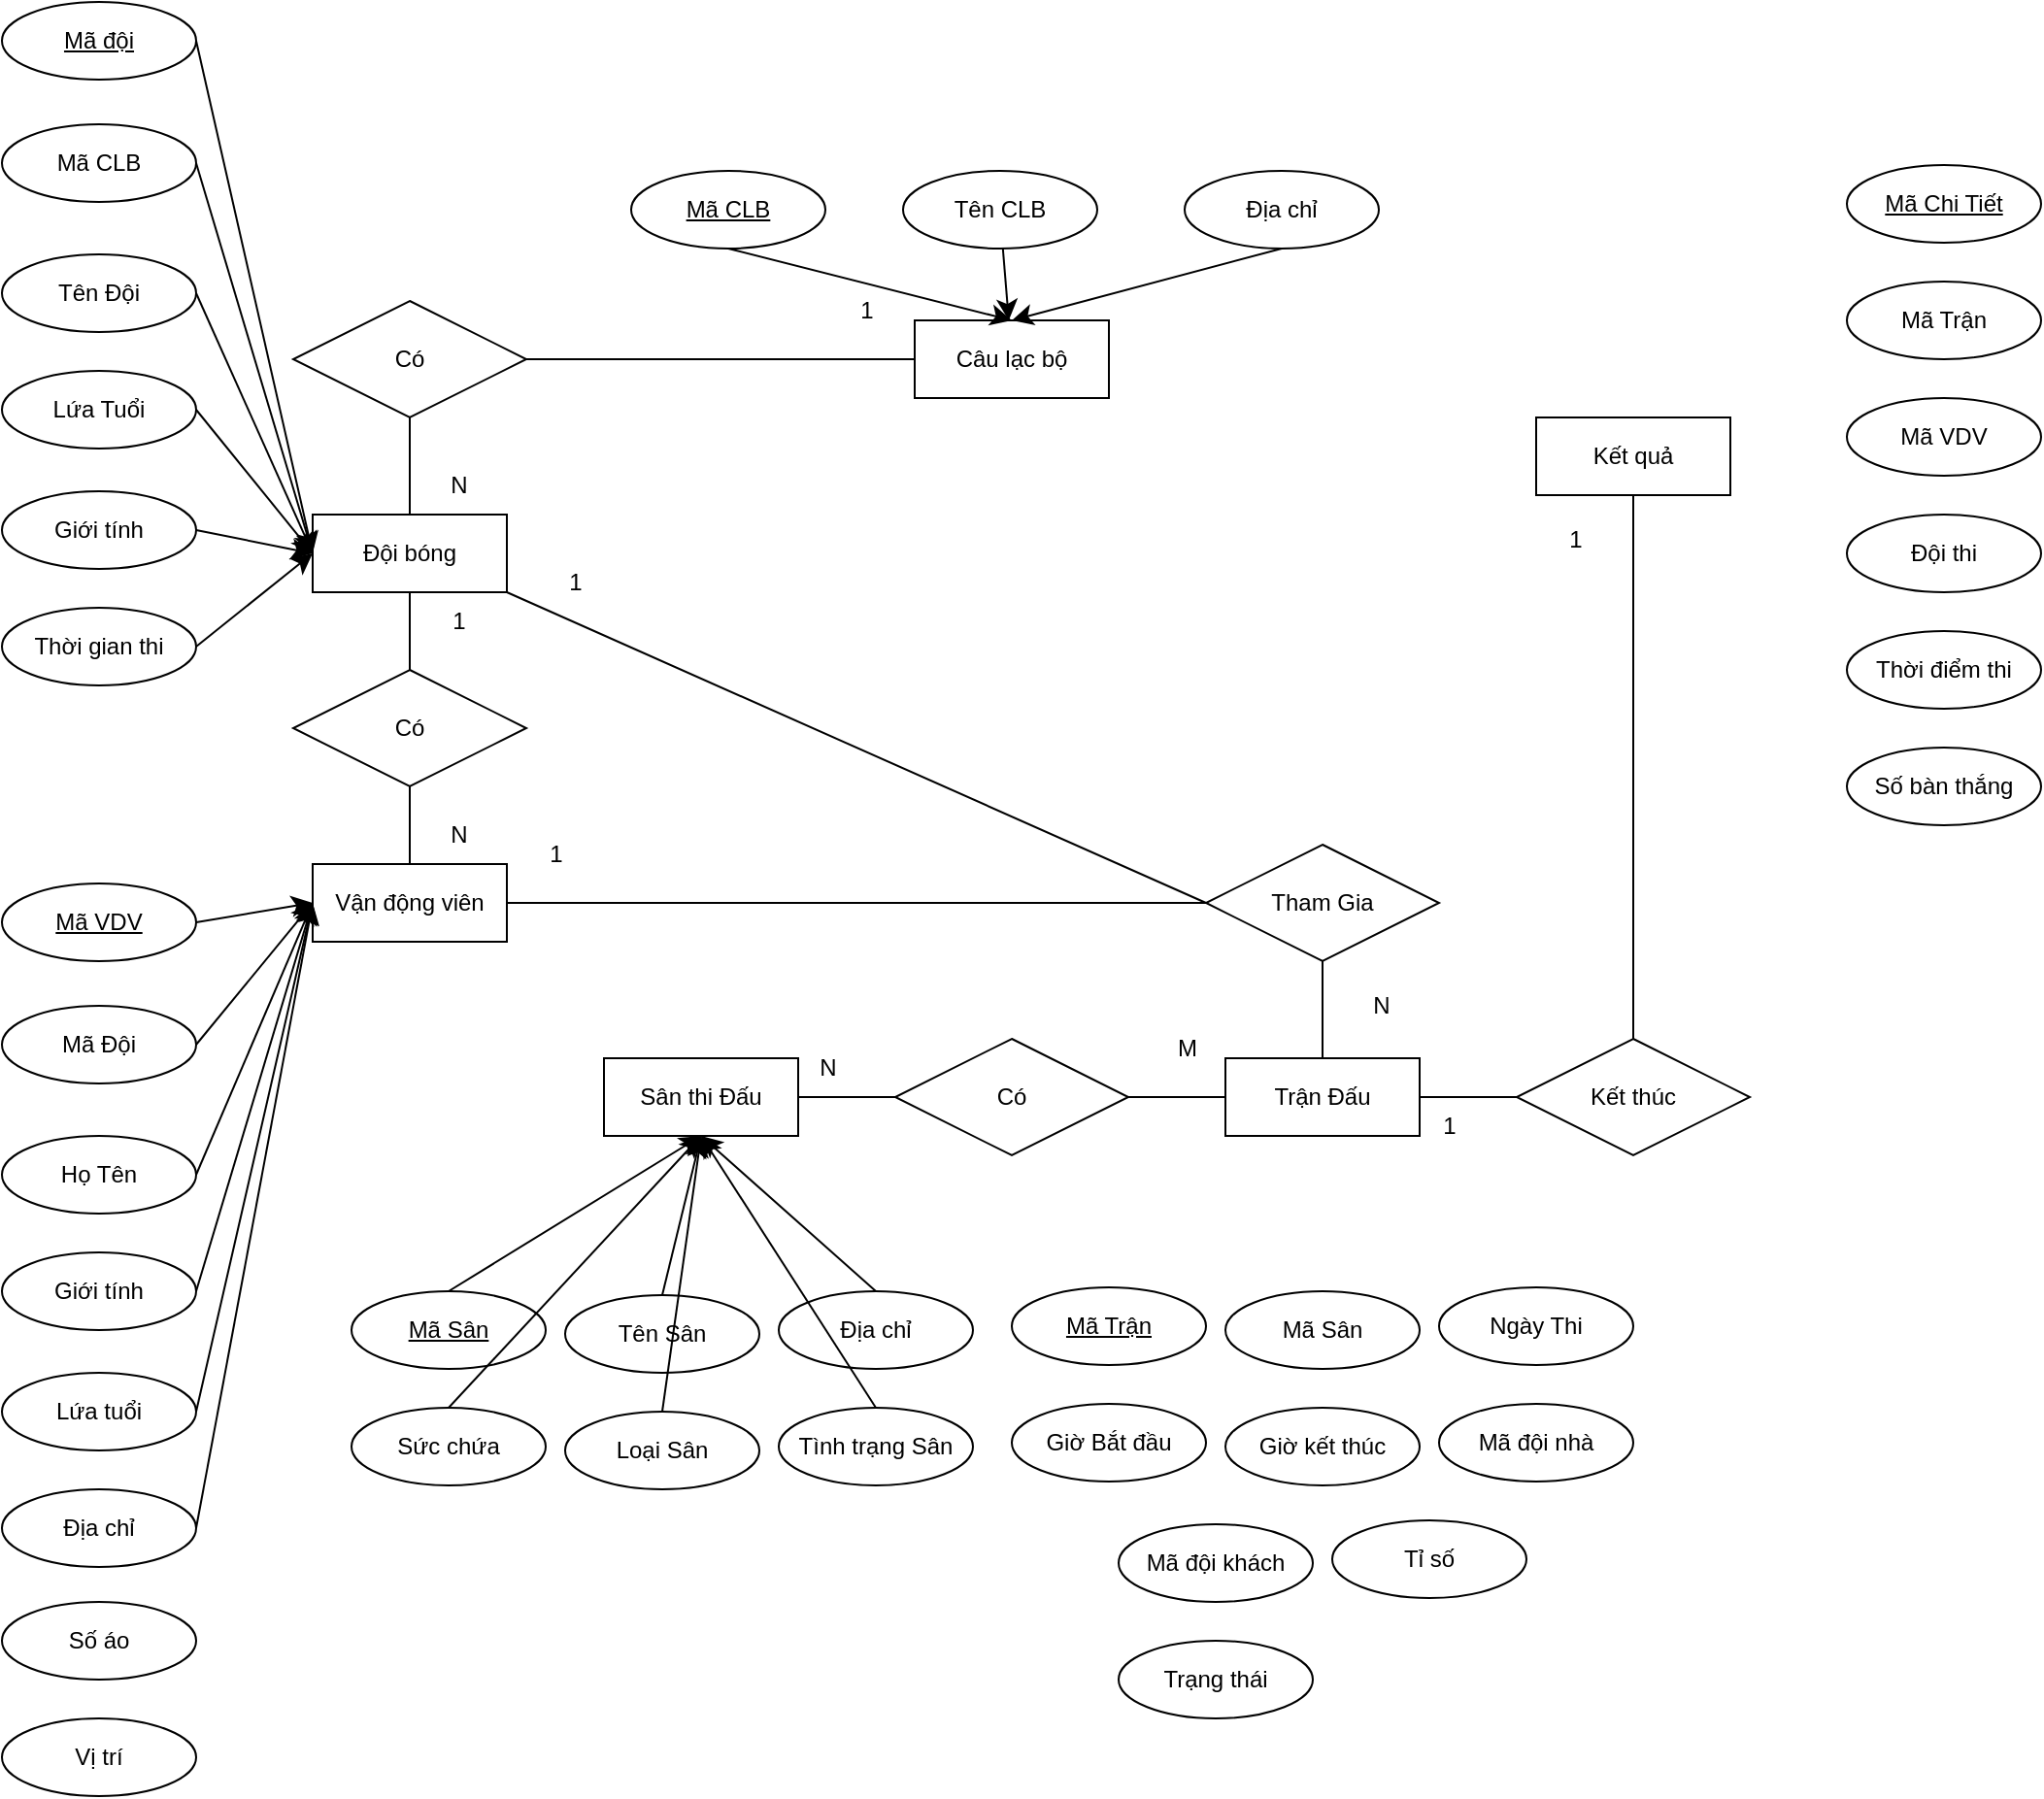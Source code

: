 <mxfile version="26.2.9">
  <diagram name="Page-1" id="LJMIocnOtJOFXcC34Mre">
    <mxGraphModel dx="1276" dy="1585" grid="1" gridSize="10" guides="1" tooltips="1" connect="1" arrows="1" fold="1" page="1" pageScale="1" pageWidth="850" pageHeight="1100" math="0" shadow="0">
      <root>
        <mxCell id="0" />
        <mxCell id="1" parent="0" />
        <mxCell id="Qqn3T_knoZ8Ydlienqm9-2" value="Câu lạc bộ" style="whiteSpace=wrap;html=1;align=center;" parent="1" vertex="1">
          <mxGeometry x="340" y="100" width="100" height="40" as="geometry" />
        </mxCell>
        <mxCell id="Qqn3T_knoZ8Ydlienqm9-3" value="Đội bóng" style="whiteSpace=wrap;html=1;align=center;" parent="1" vertex="1">
          <mxGeometry x="30" y="200" width="100" height="40" as="geometry" />
        </mxCell>
        <mxCell id="Qqn3T_knoZ8Ydlienqm9-4" value="Vận động viên" style="whiteSpace=wrap;html=1;align=center;" parent="1" vertex="1">
          <mxGeometry x="30" y="380" width="100" height="40" as="geometry" />
        </mxCell>
        <mxCell id="Qqn3T_knoZ8Ydlienqm9-5" value="Sân thi Đấu" style="whiteSpace=wrap;html=1;align=center;" parent="1" vertex="1">
          <mxGeometry x="180" y="480" width="100" height="40" as="geometry" />
        </mxCell>
        <mxCell id="Qqn3T_knoZ8Ydlienqm9-6" value="Trận Đấu" style="whiteSpace=wrap;html=1;align=center;" parent="1" vertex="1">
          <mxGeometry x="500" y="480" width="100" height="40" as="geometry" />
        </mxCell>
        <mxCell id="Qqn3T_knoZ8Ydlienqm9-7" value="Kết quả" style="whiteSpace=wrap;html=1;align=center;" parent="1" vertex="1">
          <mxGeometry x="660" y="150" width="100" height="40" as="geometry" />
        </mxCell>
        <mxCell id="Qqn3T_knoZ8Ydlienqm9-10" value="Có" style="shape=rhombus;perimeter=rhombusPerimeter;whiteSpace=wrap;html=1;align=center;" parent="1" vertex="1">
          <mxGeometry x="20" y="90" width="120" height="60" as="geometry" />
        </mxCell>
        <mxCell id="Qqn3T_knoZ8Ydlienqm9-11" value="Có" style="shape=rhombus;perimeter=rhombusPerimeter;whiteSpace=wrap;html=1;align=center;" parent="1" vertex="1">
          <mxGeometry x="20" y="280" width="120" height="60" as="geometry" />
        </mxCell>
        <mxCell id="Qqn3T_knoZ8Ydlienqm9-12" value="Có" style="shape=rhombus;perimeter=rhombusPerimeter;whiteSpace=wrap;html=1;align=center;" parent="1" vertex="1">
          <mxGeometry x="330" y="470" width="120" height="60" as="geometry" />
        </mxCell>
        <mxCell id="Qqn3T_knoZ8Ydlienqm9-13" value="Tham Gia" style="shape=rhombus;perimeter=rhombusPerimeter;whiteSpace=wrap;html=1;align=center;" parent="1" vertex="1">
          <mxGeometry x="490" y="370" width="120" height="60" as="geometry" />
        </mxCell>
        <mxCell id="Qqn3T_knoZ8Ydlienqm9-14" value="Kết thúc" style="shape=rhombus;perimeter=rhombusPerimeter;whiteSpace=wrap;html=1;align=center;" parent="1" vertex="1">
          <mxGeometry x="650" y="470" width="120" height="60" as="geometry" />
        </mxCell>
        <mxCell id="Qqn3T_knoZ8Ydlienqm9-15" value="" style="endArrow=none;html=1;rounded=0;exitX=1;exitY=0.5;exitDx=0;exitDy=0;entryX=0;entryY=0.5;entryDx=0;entryDy=0;" parent="1" source="Qqn3T_knoZ8Ydlienqm9-10" target="Qqn3T_knoZ8Ydlienqm9-2" edge="1">
          <mxGeometry relative="1" as="geometry">
            <mxPoint x="460" y="320" as="sourcePoint" />
            <mxPoint x="620" y="320" as="targetPoint" />
          </mxGeometry>
        </mxCell>
        <mxCell id="Qqn3T_knoZ8Ydlienqm9-16" value="1" style="text;html=1;align=center;verticalAlign=middle;resizable=0;points=[];autosize=1;strokeColor=none;fillColor=none;" parent="1" vertex="1">
          <mxGeometry x="300" y="80" width="30" height="30" as="geometry" />
        </mxCell>
        <mxCell id="Qqn3T_knoZ8Ydlienqm9-17" value="" style="endArrow=none;html=1;rounded=0;exitX=0.5;exitY=1;exitDx=0;exitDy=0;entryX=0.5;entryY=0;entryDx=0;entryDy=0;" parent="1" source="Qqn3T_knoZ8Ydlienqm9-10" target="Qqn3T_knoZ8Ydlienqm9-3" edge="1">
          <mxGeometry relative="1" as="geometry">
            <mxPoint x="470" y="370" as="sourcePoint" />
            <mxPoint x="630" y="370" as="targetPoint" />
          </mxGeometry>
        </mxCell>
        <mxCell id="Qqn3T_knoZ8Ydlienqm9-18" value="N" style="text;html=1;align=center;verticalAlign=middle;resizable=0;points=[];autosize=1;strokeColor=none;fillColor=none;" parent="1" vertex="1">
          <mxGeometry x="90" y="170" width="30" height="30" as="geometry" />
        </mxCell>
        <mxCell id="Qqn3T_knoZ8Ydlienqm9-19" value="" style="endArrow=none;html=1;rounded=0;exitX=0.5;exitY=1;exitDx=0;exitDy=0;" parent="1" source="Qqn3T_knoZ8Ydlienqm9-3" target="Qqn3T_knoZ8Ydlienqm9-11" edge="1">
          <mxGeometry relative="1" as="geometry">
            <mxPoint x="470" y="370" as="sourcePoint" />
            <mxPoint x="630" y="370" as="targetPoint" />
          </mxGeometry>
        </mxCell>
        <mxCell id="Qqn3T_knoZ8Ydlienqm9-20" value="1" style="text;html=1;align=center;verticalAlign=middle;resizable=0;points=[];autosize=1;strokeColor=none;fillColor=none;" parent="1" vertex="1">
          <mxGeometry x="90" y="240" width="30" height="30" as="geometry" />
        </mxCell>
        <mxCell id="Qqn3T_knoZ8Ydlienqm9-22" value="" style="endArrow=none;html=1;rounded=0;exitX=0.5;exitY=1;exitDx=0;exitDy=0;entryX=0.5;entryY=0;entryDx=0;entryDy=0;" parent="1" source="Qqn3T_knoZ8Ydlienqm9-11" target="Qqn3T_knoZ8Ydlienqm9-4" edge="1">
          <mxGeometry relative="1" as="geometry">
            <mxPoint x="470" y="370" as="sourcePoint" />
            <mxPoint x="630" y="370" as="targetPoint" />
          </mxGeometry>
        </mxCell>
        <mxCell id="Qqn3T_knoZ8Ydlienqm9-23" value="N" style="text;html=1;align=center;verticalAlign=middle;resizable=0;points=[];autosize=1;strokeColor=none;fillColor=none;" parent="1" vertex="1">
          <mxGeometry x="90" y="350" width="30" height="30" as="geometry" />
        </mxCell>
        <mxCell id="Qqn3T_knoZ8Ydlienqm9-24" value="" style="endArrow=none;html=1;rounded=0;exitX=1;exitY=0.5;exitDx=0;exitDy=0;entryX=0;entryY=0.5;entryDx=0;entryDy=0;" parent="1" source="Qqn3T_knoZ8Ydlienqm9-5" target="Qqn3T_knoZ8Ydlienqm9-12" edge="1">
          <mxGeometry relative="1" as="geometry">
            <mxPoint x="460" y="320" as="sourcePoint" />
            <mxPoint x="620" y="320" as="targetPoint" />
          </mxGeometry>
        </mxCell>
        <mxCell id="Qqn3T_knoZ8Ydlienqm9-25" value="N" style="text;html=1;align=center;verticalAlign=middle;resizable=0;points=[];autosize=1;strokeColor=none;fillColor=none;" parent="1" vertex="1">
          <mxGeometry x="280" y="470" width="30" height="30" as="geometry" />
        </mxCell>
        <mxCell id="Qqn3T_knoZ8Ydlienqm9-26" value="" style="endArrow=none;html=1;rounded=0;exitX=1;exitY=0.5;exitDx=0;exitDy=0;entryX=0;entryY=0.5;entryDx=0;entryDy=0;" parent="1" source="Qqn3T_knoZ8Ydlienqm9-12" target="Qqn3T_knoZ8Ydlienqm9-6" edge="1">
          <mxGeometry relative="1" as="geometry">
            <mxPoint x="460" y="320" as="sourcePoint" />
            <mxPoint x="620" y="320" as="targetPoint" />
          </mxGeometry>
        </mxCell>
        <mxCell id="Qqn3T_knoZ8Ydlienqm9-27" value="M" style="text;html=1;align=center;verticalAlign=middle;resizable=0;points=[];autosize=1;strokeColor=none;fillColor=none;" parent="1" vertex="1">
          <mxGeometry x="465" y="460" width="30" height="30" as="geometry" />
        </mxCell>
        <mxCell id="Qqn3T_knoZ8Ydlienqm9-28" value="" style="endArrow=none;html=1;rounded=0;exitX=1;exitY=0.5;exitDx=0;exitDy=0;entryX=0;entryY=0.5;entryDx=0;entryDy=0;" parent="1" source="Qqn3T_knoZ8Ydlienqm9-6" target="Qqn3T_knoZ8Ydlienqm9-14" edge="1">
          <mxGeometry relative="1" as="geometry">
            <mxPoint x="510" y="320" as="sourcePoint" />
            <mxPoint x="670" y="320" as="targetPoint" />
          </mxGeometry>
        </mxCell>
        <mxCell id="Qqn3T_knoZ8Ydlienqm9-29" value="" style="endArrow=none;html=1;rounded=0;exitX=0.5;exitY=1;exitDx=0;exitDy=0;" parent="1" source="Qqn3T_knoZ8Ydlienqm9-7" target="Qqn3T_knoZ8Ydlienqm9-14" edge="1">
          <mxGeometry relative="1" as="geometry">
            <mxPoint x="510" y="320" as="sourcePoint" />
            <mxPoint x="670" y="320" as="targetPoint" />
          </mxGeometry>
        </mxCell>
        <mxCell id="Qqn3T_knoZ8Ydlienqm9-30" value="1" style="text;html=1;align=center;verticalAlign=middle;resizable=0;points=[];autosize=1;strokeColor=none;fillColor=none;" parent="1" vertex="1">
          <mxGeometry x="600" y="500" width="30" height="30" as="geometry" />
        </mxCell>
        <mxCell id="Qqn3T_knoZ8Ydlienqm9-31" value="1" style="text;html=1;align=center;verticalAlign=middle;resizable=0;points=[];autosize=1;strokeColor=none;fillColor=none;" parent="1" vertex="1">
          <mxGeometry x="665" y="198" width="30" height="30" as="geometry" />
        </mxCell>
        <mxCell id="Qqn3T_knoZ8Ydlienqm9-32" value="" style="endArrow=none;html=1;rounded=0;exitX=1;exitY=0.5;exitDx=0;exitDy=0;entryX=0;entryY=0.5;entryDx=0;entryDy=0;" parent="1" source="Qqn3T_knoZ8Ydlienqm9-4" target="Qqn3T_knoZ8Ydlienqm9-13" edge="1">
          <mxGeometry relative="1" as="geometry">
            <mxPoint x="360" y="160" as="sourcePoint" />
            <mxPoint x="520" y="160" as="targetPoint" />
          </mxGeometry>
        </mxCell>
        <mxCell id="Qqn3T_knoZ8Ydlienqm9-34" value="1" style="text;html=1;align=center;verticalAlign=middle;resizable=0;points=[];autosize=1;strokeColor=none;fillColor=none;" parent="1" vertex="1">
          <mxGeometry x="140" y="360" width="30" height="30" as="geometry" />
        </mxCell>
        <mxCell id="Qqn3T_knoZ8Ydlienqm9-35" value="" style="endArrow=none;html=1;rounded=0;exitX=0.5;exitY=1;exitDx=0;exitDy=0;entryX=0.5;entryY=0;entryDx=0;entryDy=0;" parent="1" source="Qqn3T_knoZ8Ydlienqm9-13" target="Qqn3T_knoZ8Ydlienqm9-6" edge="1">
          <mxGeometry relative="1" as="geometry">
            <mxPoint x="360" y="160" as="sourcePoint" />
            <mxPoint x="520" y="160" as="targetPoint" />
          </mxGeometry>
        </mxCell>
        <mxCell id="Qqn3T_knoZ8Ydlienqm9-37" value="N" style="text;html=1;align=center;verticalAlign=middle;resizable=0;points=[];autosize=1;strokeColor=none;fillColor=none;" parent="1" vertex="1">
          <mxGeometry x="565" y="438" width="30" height="30" as="geometry" />
        </mxCell>
        <mxCell id="Qqn3T_knoZ8Ydlienqm9-38" value="" style="endArrow=none;html=1;rounded=0;exitX=1;exitY=1;exitDx=0;exitDy=0;entryX=0;entryY=0.5;entryDx=0;entryDy=0;" parent="1" source="Qqn3T_knoZ8Ydlienqm9-3" target="Qqn3T_knoZ8Ydlienqm9-13" edge="1">
          <mxGeometry relative="1" as="geometry">
            <mxPoint x="360" y="310" as="sourcePoint" />
            <mxPoint x="520" y="310" as="targetPoint" />
          </mxGeometry>
        </mxCell>
        <mxCell id="Qqn3T_knoZ8Ydlienqm9-39" value="1" style="text;html=1;align=center;verticalAlign=middle;resizable=0;points=[];autosize=1;strokeColor=none;fillColor=none;" parent="1" vertex="1">
          <mxGeometry x="150" y="220" width="30" height="30" as="geometry" />
        </mxCell>
        <mxCell id="elkfzXepQZMupCXeGVAJ-6" style="edgeStyle=none;curved=1;rounded=0;orthogonalLoop=1;jettySize=auto;html=1;exitX=0.5;exitY=1;exitDx=0;exitDy=0;entryX=0.5;entryY=0;entryDx=0;entryDy=0;fontSize=12;startSize=8;endSize=8;" edge="1" parent="1" source="elkfzXepQZMupCXeGVAJ-1" target="Qqn3T_knoZ8Ydlienqm9-2">
          <mxGeometry relative="1" as="geometry" />
        </mxCell>
        <mxCell id="elkfzXepQZMupCXeGVAJ-1" value="&lt;u&gt;Mã CLB&lt;/u&gt;" style="ellipse;whiteSpace=wrap;html=1;align=center;" vertex="1" parent="1">
          <mxGeometry x="194" y="23" width="100" height="40" as="geometry" />
        </mxCell>
        <mxCell id="elkfzXepQZMupCXeGVAJ-7" style="edgeStyle=none;curved=1;rounded=0;orthogonalLoop=1;jettySize=auto;html=1;fontSize=12;startSize=8;endSize=8;" edge="1" parent="1" source="elkfzXepQZMupCXeGVAJ-2" target="Qqn3T_knoZ8Ydlienqm9-2">
          <mxGeometry relative="1" as="geometry" />
        </mxCell>
        <mxCell id="elkfzXepQZMupCXeGVAJ-2" value="Tên CLB" style="ellipse;whiteSpace=wrap;html=1;align=center;" vertex="1" parent="1">
          <mxGeometry x="334" y="23" width="100" height="40" as="geometry" />
        </mxCell>
        <mxCell id="elkfzXepQZMupCXeGVAJ-10" style="edgeStyle=none;curved=1;rounded=0;orthogonalLoop=1;jettySize=auto;html=1;exitX=0.5;exitY=1;exitDx=0;exitDy=0;entryX=0.5;entryY=0;entryDx=0;entryDy=0;fontSize=12;startSize=8;endSize=8;" edge="1" parent="1" source="elkfzXepQZMupCXeGVAJ-3" target="Qqn3T_knoZ8Ydlienqm9-2">
          <mxGeometry relative="1" as="geometry" />
        </mxCell>
        <mxCell id="elkfzXepQZMupCXeGVAJ-3" value="Địa chỉ" style="ellipse;whiteSpace=wrap;html=1;align=center;" vertex="1" parent="1">
          <mxGeometry x="479" y="23" width="100" height="40" as="geometry" />
        </mxCell>
        <mxCell id="elkfzXepQZMupCXeGVAJ-18" style="edgeStyle=none;curved=1;rounded=0;orthogonalLoop=1;jettySize=auto;html=1;exitX=1;exitY=0.5;exitDx=0;exitDy=0;fontSize=12;startSize=8;endSize=8;" edge="1" parent="1" source="elkfzXepQZMupCXeGVAJ-11">
          <mxGeometry relative="1" as="geometry">
            <mxPoint x="30" y="220" as="targetPoint" />
          </mxGeometry>
        </mxCell>
        <mxCell id="elkfzXepQZMupCXeGVAJ-11" value="Mã CLB" style="ellipse;whiteSpace=wrap;html=1;align=center;" vertex="1" parent="1">
          <mxGeometry x="-130" y="-1" width="100" height="40" as="geometry" />
        </mxCell>
        <mxCell id="elkfzXepQZMupCXeGVAJ-17" style="edgeStyle=none;curved=1;rounded=0;orthogonalLoop=1;jettySize=auto;html=1;exitX=1;exitY=0.5;exitDx=0;exitDy=0;entryX=0;entryY=0.5;entryDx=0;entryDy=0;fontSize=12;startSize=8;endSize=8;" edge="1" parent="1" source="elkfzXepQZMupCXeGVAJ-12" target="Qqn3T_knoZ8Ydlienqm9-3">
          <mxGeometry relative="1" as="geometry" />
        </mxCell>
        <mxCell id="elkfzXepQZMupCXeGVAJ-12" value="Mã đội" style="ellipse;whiteSpace=wrap;html=1;align=center;fontStyle=4;" vertex="1" parent="1">
          <mxGeometry x="-130" y="-64" width="100" height="40" as="geometry" />
        </mxCell>
        <mxCell id="elkfzXepQZMupCXeGVAJ-19" style="edgeStyle=none;curved=1;rounded=0;orthogonalLoop=1;jettySize=auto;html=1;exitX=1;exitY=0.5;exitDx=0;exitDy=0;fontSize=12;startSize=8;endSize=8;" edge="1" parent="1" source="elkfzXepQZMupCXeGVAJ-13">
          <mxGeometry relative="1" as="geometry">
            <mxPoint x="30" y="220" as="targetPoint" />
          </mxGeometry>
        </mxCell>
        <mxCell id="elkfzXepQZMupCXeGVAJ-13" value="Tên Đội" style="ellipse;whiteSpace=wrap;html=1;align=center;" vertex="1" parent="1">
          <mxGeometry x="-130" y="66" width="100" height="40" as="geometry" />
        </mxCell>
        <mxCell id="elkfzXepQZMupCXeGVAJ-20" style="edgeStyle=none;curved=1;rounded=0;orthogonalLoop=1;jettySize=auto;html=1;exitX=1;exitY=0.5;exitDx=0;exitDy=0;fontSize=12;startSize=8;endSize=8;" edge="1" parent="1" source="elkfzXepQZMupCXeGVAJ-14">
          <mxGeometry relative="1" as="geometry">
            <mxPoint x="30" y="220" as="targetPoint" />
          </mxGeometry>
        </mxCell>
        <mxCell id="elkfzXepQZMupCXeGVAJ-14" value="Lứa Tuổi" style="ellipse;whiteSpace=wrap;html=1;align=center;" vertex="1" parent="1">
          <mxGeometry x="-130" y="126" width="100" height="40" as="geometry" />
        </mxCell>
        <mxCell id="elkfzXepQZMupCXeGVAJ-21" style="edgeStyle=none;curved=1;rounded=0;orthogonalLoop=1;jettySize=auto;html=1;exitX=1;exitY=0.5;exitDx=0;exitDy=0;fontSize=12;startSize=8;endSize=8;" edge="1" parent="1" source="elkfzXepQZMupCXeGVAJ-15">
          <mxGeometry relative="1" as="geometry">
            <mxPoint x="30" y="220" as="targetPoint" />
          </mxGeometry>
        </mxCell>
        <mxCell id="elkfzXepQZMupCXeGVAJ-15" value="Giới tính" style="ellipse;whiteSpace=wrap;html=1;align=center;" vertex="1" parent="1">
          <mxGeometry x="-130" y="188" width="100" height="40" as="geometry" />
        </mxCell>
        <mxCell id="elkfzXepQZMupCXeGVAJ-22" style="edgeStyle=none;curved=1;rounded=0;orthogonalLoop=1;jettySize=auto;html=1;exitX=1;exitY=0.5;exitDx=0;exitDy=0;fontSize=12;startSize=8;endSize=8;" edge="1" parent="1" source="elkfzXepQZMupCXeGVAJ-16">
          <mxGeometry relative="1" as="geometry">
            <mxPoint x="30" y="220" as="targetPoint" />
          </mxGeometry>
        </mxCell>
        <mxCell id="elkfzXepQZMupCXeGVAJ-16" value="Thời gian thi" style="ellipse;whiteSpace=wrap;html=1;align=center;" vertex="1" parent="1">
          <mxGeometry x="-130" y="248" width="100" height="40" as="geometry" />
        </mxCell>
        <mxCell id="elkfzXepQZMupCXeGVAJ-32" style="edgeStyle=none;curved=1;rounded=0;orthogonalLoop=1;jettySize=auto;html=1;exitX=1;exitY=0.5;exitDx=0;exitDy=0;fontSize=12;startSize=8;endSize=8;" edge="1" parent="1" source="elkfzXepQZMupCXeGVAJ-23">
          <mxGeometry relative="1" as="geometry">
            <mxPoint x="30" y="400" as="targetPoint" />
          </mxGeometry>
        </mxCell>
        <mxCell id="elkfzXepQZMupCXeGVAJ-23" value="Mã Đội" style="ellipse;whiteSpace=wrap;html=1;align=center;" vertex="1" parent="1">
          <mxGeometry x="-130" y="453" width="100" height="40" as="geometry" />
        </mxCell>
        <mxCell id="elkfzXepQZMupCXeGVAJ-31" style="edgeStyle=none;curved=1;rounded=0;orthogonalLoop=1;jettySize=auto;html=1;exitX=1;exitY=0.5;exitDx=0;exitDy=0;entryX=0;entryY=0.5;entryDx=0;entryDy=0;fontSize=12;startSize=8;endSize=8;" edge="1" parent="1" source="elkfzXepQZMupCXeGVAJ-24" target="Qqn3T_knoZ8Ydlienqm9-4">
          <mxGeometry relative="1" as="geometry" />
        </mxCell>
        <mxCell id="elkfzXepQZMupCXeGVAJ-24" value="Mã VDV" style="ellipse;whiteSpace=wrap;html=1;align=center;fontStyle=4;" vertex="1" parent="1">
          <mxGeometry x="-130" y="390" width="100" height="40" as="geometry" />
        </mxCell>
        <mxCell id="elkfzXepQZMupCXeGVAJ-33" style="edgeStyle=none;curved=1;rounded=0;orthogonalLoop=1;jettySize=auto;html=1;exitX=1;exitY=0.5;exitDx=0;exitDy=0;entryX=0;entryY=0.5;entryDx=0;entryDy=0;fontSize=12;startSize=8;endSize=8;" edge="1" parent="1" source="elkfzXepQZMupCXeGVAJ-25" target="Qqn3T_knoZ8Ydlienqm9-4">
          <mxGeometry relative="1" as="geometry" />
        </mxCell>
        <mxCell id="elkfzXepQZMupCXeGVAJ-25" value="Họ Tên" style="ellipse;whiteSpace=wrap;html=1;align=center;" vertex="1" parent="1">
          <mxGeometry x="-130" y="520" width="100" height="40" as="geometry" />
        </mxCell>
        <mxCell id="elkfzXepQZMupCXeGVAJ-34" style="edgeStyle=none;curved=1;rounded=0;orthogonalLoop=1;jettySize=auto;html=1;exitX=1;exitY=0.5;exitDx=0;exitDy=0;fontSize=12;startSize=8;endSize=8;" edge="1" parent="1" source="elkfzXepQZMupCXeGVAJ-26">
          <mxGeometry relative="1" as="geometry">
            <mxPoint x="30" y="400" as="targetPoint" />
          </mxGeometry>
        </mxCell>
        <mxCell id="elkfzXepQZMupCXeGVAJ-26" value="Giới tính" style="ellipse;whiteSpace=wrap;html=1;align=center;" vertex="1" parent="1">
          <mxGeometry x="-130" y="580" width="100" height="40" as="geometry" />
        </mxCell>
        <mxCell id="elkfzXepQZMupCXeGVAJ-35" style="edgeStyle=none;curved=1;rounded=0;orthogonalLoop=1;jettySize=auto;html=1;exitX=1;exitY=0.5;exitDx=0;exitDy=0;fontSize=12;startSize=8;endSize=8;" edge="1" parent="1" source="elkfzXepQZMupCXeGVAJ-27">
          <mxGeometry relative="1" as="geometry">
            <mxPoint x="30" y="400" as="targetPoint" />
          </mxGeometry>
        </mxCell>
        <mxCell id="elkfzXepQZMupCXeGVAJ-27" value="Lứa tuổi" style="ellipse;whiteSpace=wrap;html=1;align=center;" vertex="1" parent="1">
          <mxGeometry x="-130" y="642" width="100" height="40" as="geometry" />
        </mxCell>
        <mxCell id="elkfzXepQZMupCXeGVAJ-36" style="edgeStyle=none;curved=1;rounded=0;orthogonalLoop=1;jettySize=auto;html=1;exitX=1;exitY=0.5;exitDx=0;exitDy=0;fontSize=12;startSize=8;endSize=8;" edge="1" parent="1" source="elkfzXepQZMupCXeGVAJ-28">
          <mxGeometry relative="1" as="geometry">
            <mxPoint x="30" y="400" as="targetPoint" />
          </mxGeometry>
        </mxCell>
        <mxCell id="elkfzXepQZMupCXeGVAJ-28" value="Địa chỉ" style="ellipse;whiteSpace=wrap;html=1;align=center;" vertex="1" parent="1">
          <mxGeometry x="-130" y="702" width="100" height="40" as="geometry" />
        </mxCell>
        <mxCell id="elkfzXepQZMupCXeGVAJ-29" value="Số áo" style="ellipse;whiteSpace=wrap;html=1;align=center;" vertex="1" parent="1">
          <mxGeometry x="-130" y="760" width="100" height="40" as="geometry" />
        </mxCell>
        <mxCell id="elkfzXepQZMupCXeGVAJ-30" value="Vị trí" style="ellipse;whiteSpace=wrap;html=1;align=center;" vertex="1" parent="1">
          <mxGeometry x="-130" y="820" width="100" height="40" as="geometry" />
        </mxCell>
        <mxCell id="elkfzXepQZMupCXeGVAJ-43" style="edgeStyle=none;curved=1;rounded=0;orthogonalLoop=1;jettySize=auto;html=1;exitX=0.5;exitY=0;exitDx=0;exitDy=0;entryX=0.5;entryY=1;entryDx=0;entryDy=0;fontSize=12;startSize=8;endSize=8;" edge="1" parent="1" source="elkfzXepQZMupCXeGVAJ-37" target="Qqn3T_knoZ8Ydlienqm9-5">
          <mxGeometry relative="1" as="geometry" />
        </mxCell>
        <mxCell id="elkfzXepQZMupCXeGVAJ-37" value="Mã Sân" style="ellipse;whiteSpace=wrap;html=1;align=center;fontStyle=4;" vertex="1" parent="1">
          <mxGeometry x="50" y="600" width="100" height="40" as="geometry" />
        </mxCell>
        <mxCell id="elkfzXepQZMupCXeGVAJ-44" style="edgeStyle=none;curved=1;rounded=0;orthogonalLoop=1;jettySize=auto;html=1;exitX=0.5;exitY=0;exitDx=0;exitDy=0;fontSize=12;startSize=8;endSize=8;" edge="1" parent="1" source="elkfzXepQZMupCXeGVAJ-38">
          <mxGeometry relative="1" as="geometry">
            <mxPoint x="230" y="520" as="targetPoint" />
          </mxGeometry>
        </mxCell>
        <mxCell id="elkfzXepQZMupCXeGVAJ-38" value="Tên Sân" style="ellipse;whiteSpace=wrap;html=1;align=center;" vertex="1" parent="1">
          <mxGeometry x="160" y="602" width="100" height="40" as="geometry" />
        </mxCell>
        <mxCell id="elkfzXepQZMupCXeGVAJ-48" style="edgeStyle=none;curved=1;rounded=0;orthogonalLoop=1;jettySize=auto;html=1;exitX=0.5;exitY=0;exitDx=0;exitDy=0;fontSize=12;startSize=8;endSize=8;" edge="1" parent="1" source="elkfzXepQZMupCXeGVAJ-39">
          <mxGeometry relative="1" as="geometry">
            <mxPoint x="230" y="520" as="targetPoint" />
          </mxGeometry>
        </mxCell>
        <mxCell id="elkfzXepQZMupCXeGVAJ-39" value="Địa chỉ" style="ellipse;whiteSpace=wrap;html=1;align=center;" vertex="1" parent="1">
          <mxGeometry x="270" y="600" width="100" height="40" as="geometry" />
        </mxCell>
        <mxCell id="elkfzXepQZMupCXeGVAJ-45" style="edgeStyle=none;curved=1;rounded=0;orthogonalLoop=1;jettySize=auto;html=1;exitX=0.5;exitY=0;exitDx=0;exitDy=0;fontSize=12;startSize=8;endSize=8;" edge="1" parent="1" source="elkfzXepQZMupCXeGVAJ-40">
          <mxGeometry relative="1" as="geometry">
            <mxPoint x="230" y="520" as="targetPoint" />
          </mxGeometry>
        </mxCell>
        <mxCell id="elkfzXepQZMupCXeGVAJ-40" value="Sức chứa" style="ellipse;whiteSpace=wrap;html=1;align=center;" vertex="1" parent="1">
          <mxGeometry x="50" y="660" width="100" height="40" as="geometry" />
        </mxCell>
        <mxCell id="elkfzXepQZMupCXeGVAJ-46" style="edgeStyle=none;curved=1;rounded=0;orthogonalLoop=1;jettySize=auto;html=1;exitX=0.5;exitY=0;exitDx=0;exitDy=0;entryX=0.5;entryY=1;entryDx=0;entryDy=0;fontSize=12;startSize=8;endSize=8;" edge="1" parent="1" source="elkfzXepQZMupCXeGVAJ-41" target="Qqn3T_knoZ8Ydlienqm9-5">
          <mxGeometry relative="1" as="geometry" />
        </mxCell>
        <mxCell id="elkfzXepQZMupCXeGVAJ-41" value="Loại Sân" style="ellipse;whiteSpace=wrap;html=1;align=center;" vertex="1" parent="1">
          <mxGeometry x="160" y="662" width="100" height="40" as="geometry" />
        </mxCell>
        <mxCell id="elkfzXepQZMupCXeGVAJ-47" style="edgeStyle=none;curved=1;rounded=0;orthogonalLoop=1;jettySize=auto;html=1;exitX=0.5;exitY=0;exitDx=0;exitDy=0;fontSize=12;startSize=8;endSize=8;" edge="1" parent="1" source="elkfzXepQZMupCXeGVAJ-42">
          <mxGeometry relative="1" as="geometry">
            <mxPoint x="230" y="520" as="targetPoint" />
          </mxGeometry>
        </mxCell>
        <mxCell id="elkfzXepQZMupCXeGVAJ-42" value="Tình trạng Sân" style="ellipse;whiteSpace=wrap;html=1;align=center;" vertex="1" parent="1">
          <mxGeometry x="270" y="660" width="100" height="40" as="geometry" />
        </mxCell>
        <mxCell id="elkfzXepQZMupCXeGVAJ-49" value="Mã Trận" style="ellipse;whiteSpace=wrap;html=1;align=center;fontStyle=4;" vertex="1" parent="1">
          <mxGeometry x="390" y="598" width="100" height="40" as="geometry" />
        </mxCell>
        <mxCell id="elkfzXepQZMupCXeGVAJ-50" value="Mã Sân" style="ellipse;whiteSpace=wrap;html=1;align=center;" vertex="1" parent="1">
          <mxGeometry x="500" y="600" width="100" height="40" as="geometry" />
        </mxCell>
        <mxCell id="elkfzXepQZMupCXeGVAJ-51" value="Ngày Thi" style="ellipse;whiteSpace=wrap;html=1;align=center;" vertex="1" parent="1">
          <mxGeometry x="610" y="598" width="100" height="40" as="geometry" />
        </mxCell>
        <mxCell id="elkfzXepQZMupCXeGVAJ-52" value="Giờ Bắt đầu" style="ellipse;whiteSpace=wrap;html=1;align=center;" vertex="1" parent="1">
          <mxGeometry x="390" y="658" width="100" height="40" as="geometry" />
        </mxCell>
        <mxCell id="elkfzXepQZMupCXeGVAJ-53" value="Giờ kết thúc" style="ellipse;whiteSpace=wrap;html=1;align=center;" vertex="1" parent="1">
          <mxGeometry x="500" y="660" width="100" height="40" as="geometry" />
        </mxCell>
        <mxCell id="elkfzXepQZMupCXeGVAJ-54" value="Mã đội nhà" style="ellipse;whiteSpace=wrap;html=1;align=center;" vertex="1" parent="1">
          <mxGeometry x="610" y="658" width="100" height="40" as="geometry" />
        </mxCell>
        <mxCell id="elkfzXepQZMupCXeGVAJ-55" value="Mã đội khách" style="ellipse;whiteSpace=wrap;html=1;align=center;" vertex="1" parent="1">
          <mxGeometry x="445" y="720" width="100" height="40" as="geometry" />
        </mxCell>
        <mxCell id="elkfzXepQZMupCXeGVAJ-56" value="Tỉ số" style="ellipse;whiteSpace=wrap;html=1;align=center;" vertex="1" parent="1">
          <mxGeometry x="555" y="718" width="100" height="40" as="geometry" />
        </mxCell>
        <mxCell id="elkfzXepQZMupCXeGVAJ-57" value="Trạng thái" style="ellipse;whiteSpace=wrap;html=1;align=center;" vertex="1" parent="1">
          <mxGeometry x="445" y="780" width="100" height="40" as="geometry" />
        </mxCell>
        <mxCell id="elkfzXepQZMupCXeGVAJ-59" value="Mã Chi Tiết" style="ellipse;whiteSpace=wrap;html=1;align=center;fontStyle=4;" vertex="1" parent="1">
          <mxGeometry x="820" y="20" width="100" height="40" as="geometry" />
        </mxCell>
        <mxCell id="elkfzXepQZMupCXeGVAJ-60" value="Mã Trận" style="ellipse;whiteSpace=wrap;html=1;align=center;" vertex="1" parent="1">
          <mxGeometry x="820" y="80" width="100" height="40" as="geometry" />
        </mxCell>
        <mxCell id="elkfzXepQZMupCXeGVAJ-61" value="Mã VDV" style="ellipse;whiteSpace=wrap;html=1;align=center;" vertex="1" parent="1">
          <mxGeometry x="820" y="140" width="100" height="40" as="geometry" />
        </mxCell>
        <mxCell id="elkfzXepQZMupCXeGVAJ-62" value="Đội thi" style="ellipse;whiteSpace=wrap;html=1;align=center;" vertex="1" parent="1">
          <mxGeometry x="820" y="200" width="100" height="40" as="geometry" />
        </mxCell>
        <mxCell id="elkfzXepQZMupCXeGVAJ-63" value="Thời điểm thi" style="ellipse;whiteSpace=wrap;html=1;align=center;" vertex="1" parent="1">
          <mxGeometry x="820" y="260" width="100" height="40" as="geometry" />
        </mxCell>
        <mxCell id="elkfzXepQZMupCXeGVAJ-64" value="Số bàn thắng" style="ellipse;whiteSpace=wrap;html=1;align=center;" vertex="1" parent="1">
          <mxGeometry x="820" y="320" width="100" height="40" as="geometry" />
        </mxCell>
      </root>
    </mxGraphModel>
  </diagram>
</mxfile>
